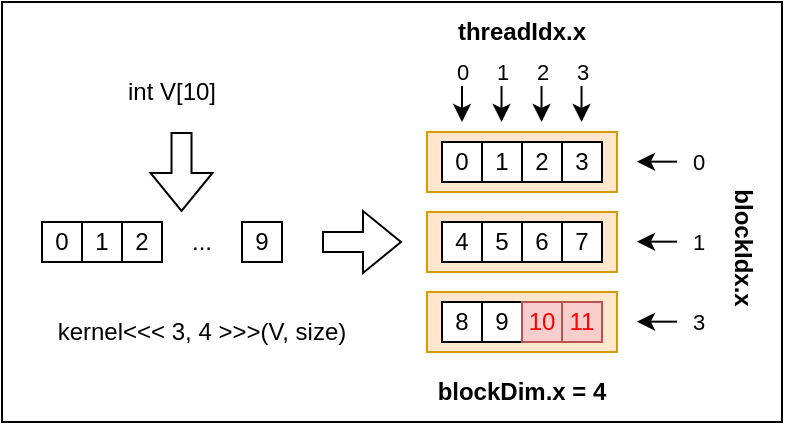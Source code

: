 <mxfile version="25.0.3">
  <diagram name="Página-1" id="SIykKE1Fh7aTZ4_XiMM0">
    <mxGraphModel dx="454" dy="239" grid="1" gridSize="10" guides="1" tooltips="1" connect="1" arrows="1" fold="1" page="1" pageScale="1" pageWidth="827" pageHeight="1169" math="0" shadow="0">
      <root>
        <mxCell id="0" />
        <mxCell id="1" parent="0" />
        <mxCell id="cXU6knzJcwi1kbU_-dbl-7" value="" style="rounded=0;whiteSpace=wrap;html=1;" vertex="1" parent="1">
          <mxGeometry x="340" y="130" width="390" height="210" as="geometry" />
        </mxCell>
        <mxCell id="cXU6knzJcwi1kbU_-dbl-6" value="" style="rounded=0;whiteSpace=wrap;html=1;fillColor=#ffe6cc;strokeColor=#d79b00;" vertex="1" parent="1">
          <mxGeometry x="552.5" y="195" width="95" height="30" as="geometry" />
        </mxCell>
        <mxCell id="cXU6knzJcwi1kbU_-dbl-5" value="" style="rounded=0;whiteSpace=wrap;html=1;fillColor=#ffe6cc;strokeColor=#d79b00;" vertex="1" parent="1">
          <mxGeometry x="552.5" y="235" width="95" height="30" as="geometry" />
        </mxCell>
        <mxCell id="cXU6knzJcwi1kbU_-dbl-2" value="" style="rounded=0;whiteSpace=wrap;html=1;fillColor=#ffe6cc;strokeColor=#d79b00;" vertex="1" parent="1">
          <mxGeometry x="552.5" y="275" width="95" height="30" as="geometry" />
        </mxCell>
        <mxCell id="3z10-94b0IdoFIeB1cZ--64" value="1" style="rounded=0;whiteSpace=wrap;html=1;" parent="1" vertex="1">
          <mxGeometry x="380" y="240" width="20" height="20" as="geometry" />
        </mxCell>
        <mxCell id="3z10-94b0IdoFIeB1cZ--65" value="0" style="rounded=0;whiteSpace=wrap;html=1;" parent="1" vertex="1">
          <mxGeometry x="360" y="240" width="20" height="20" as="geometry" />
        </mxCell>
        <mxCell id="3z10-94b0IdoFIeB1cZ--66" value="2" style="rounded=0;whiteSpace=wrap;html=1;" parent="1" vertex="1">
          <mxGeometry x="400" y="240" width="20" height="20" as="geometry" />
        </mxCell>
        <mxCell id="3z10-94b0IdoFIeB1cZ--67" value="..." style="text;html=1;align=center;verticalAlign=middle;whiteSpace=wrap;rounded=0;" parent="1" vertex="1">
          <mxGeometry x="420" y="240" width="40" height="20" as="geometry" />
        </mxCell>
        <mxCell id="3z10-94b0IdoFIeB1cZ--68" value="9" style="rounded=0;whiteSpace=wrap;html=1;" parent="1" vertex="1">
          <mxGeometry x="460" y="240" width="20" height="20" as="geometry" />
        </mxCell>
        <mxCell id="3z10-94b0IdoFIeB1cZ--79" value="" style="shape=flexArrow;endArrow=classic;html=1;rounded=0;" parent="1" edge="1">
          <mxGeometry width="50" height="50" relative="1" as="geometry">
            <mxPoint x="500" y="250" as="sourcePoint" />
            <mxPoint x="540" y="250" as="targetPoint" />
          </mxGeometry>
        </mxCell>
        <mxCell id="3z10-94b0IdoFIeB1cZ--80" value="1" style="rounded=0;whiteSpace=wrap;html=1;" parent="1" vertex="1">
          <mxGeometry x="580" y="200" width="20" height="20" as="geometry" />
        </mxCell>
        <mxCell id="3z10-94b0IdoFIeB1cZ--81" value="0" style="rounded=0;whiteSpace=wrap;html=1;" parent="1" vertex="1">
          <mxGeometry x="560" y="200" width="20" height="20" as="geometry" />
        </mxCell>
        <mxCell id="3z10-94b0IdoFIeB1cZ--82" value="2" style="rounded=0;whiteSpace=wrap;html=1;" parent="1" vertex="1">
          <mxGeometry x="600" y="200" width="20" height="20" as="geometry" />
        </mxCell>
        <mxCell id="3z10-94b0IdoFIeB1cZ--83" value="3" style="rounded=0;whiteSpace=wrap;html=1;" parent="1" vertex="1">
          <mxGeometry x="620" y="200" width="20" height="20" as="geometry" />
        </mxCell>
        <mxCell id="3z10-94b0IdoFIeB1cZ--85" value="5" style="rounded=0;whiteSpace=wrap;html=1;" parent="1" vertex="1">
          <mxGeometry x="580" y="240" width="20" height="20" as="geometry" />
        </mxCell>
        <mxCell id="3z10-94b0IdoFIeB1cZ--86" value="4" style="rounded=0;whiteSpace=wrap;html=1;" parent="1" vertex="1">
          <mxGeometry x="560" y="240" width="20" height="20" as="geometry" />
        </mxCell>
        <mxCell id="3z10-94b0IdoFIeB1cZ--87" value="6" style="rounded=0;whiteSpace=wrap;html=1;" parent="1" vertex="1">
          <mxGeometry x="600" y="240" width="20" height="20" as="geometry" />
        </mxCell>
        <mxCell id="3z10-94b0IdoFIeB1cZ--88" value="7" style="rounded=0;whiteSpace=wrap;html=1;" parent="1" vertex="1">
          <mxGeometry x="620" y="240" width="20" height="20" as="geometry" />
        </mxCell>
        <mxCell id="3z10-94b0IdoFIeB1cZ--89" value="9" style="rounded=0;whiteSpace=wrap;html=1;" parent="1" vertex="1">
          <mxGeometry x="580" y="280" width="20" height="20" as="geometry" />
        </mxCell>
        <mxCell id="3z10-94b0IdoFIeB1cZ--90" value="8" style="rounded=0;whiteSpace=wrap;html=1;" parent="1" vertex="1">
          <mxGeometry x="560" y="280" width="20" height="20" as="geometry" />
        </mxCell>
        <mxCell id="3z10-94b0IdoFIeB1cZ--91" value="&lt;font color=&quot;#ff0000&quot;&gt;10&lt;/font&gt;" style="rounded=0;whiteSpace=wrap;html=1;fillColor=#f8cecc;strokeColor=#b85450;" parent="1" vertex="1">
          <mxGeometry x="600" y="280" width="20" height="20" as="geometry" />
        </mxCell>
        <mxCell id="3z10-94b0IdoFIeB1cZ--92" value="11" style="rounded=0;whiteSpace=wrap;html=1;fillColor=#f8cecc;strokeColor=#b85450;fontColor=#ff0000;" parent="1" vertex="1">
          <mxGeometry x="620" y="280" width="20" height="20" as="geometry" />
        </mxCell>
        <mxCell id="3z10-94b0IdoFIeB1cZ--94" value="&lt;b&gt;threadIdx.x&lt;/b&gt;" style="text;html=1;align=center;verticalAlign=middle;whiteSpace=wrap;rounded=0;" parent="1" vertex="1">
          <mxGeometry x="560" y="130" width="80" height="30" as="geometry" />
        </mxCell>
        <mxCell id="3z10-94b0IdoFIeB1cZ--96" value="" style="endArrow=classic;html=1;rounded=0;" parent="1" edge="1">
          <mxGeometry width="50" height="50" relative="1" as="geometry">
            <mxPoint x="570" y="170" as="sourcePoint" />
            <mxPoint x="570" y="190" as="targetPoint" />
          </mxGeometry>
        </mxCell>
        <mxCell id="3z10-94b0IdoFIeB1cZ--97" value="0" style="edgeLabel;html=1;align=center;verticalAlign=middle;resizable=0;points=[];" parent="3z10-94b0IdoFIeB1cZ--96" vertex="1" connectable="0">
          <mxGeometry x="-0.533" y="1" relative="1" as="geometry">
            <mxPoint x="-1" y="-10" as="offset" />
          </mxGeometry>
        </mxCell>
        <mxCell id="3z10-94b0IdoFIeB1cZ--98" value="" style="endArrow=classic;html=1;rounded=0;" parent="1" edge="1">
          <mxGeometry width="50" height="50" relative="1" as="geometry">
            <mxPoint x="589.76" y="170" as="sourcePoint" />
            <mxPoint x="589.76" y="190" as="targetPoint" />
          </mxGeometry>
        </mxCell>
        <mxCell id="3z10-94b0IdoFIeB1cZ--99" value="1" style="edgeLabel;html=1;align=center;verticalAlign=middle;resizable=0;points=[];" parent="3z10-94b0IdoFIeB1cZ--98" vertex="1" connectable="0">
          <mxGeometry x="-0.533" y="1" relative="1" as="geometry">
            <mxPoint x="-1" y="-10" as="offset" />
          </mxGeometry>
        </mxCell>
        <mxCell id="3z10-94b0IdoFIeB1cZ--102" value="" style="endArrow=classic;html=1;rounded=0;" parent="1" edge="1">
          <mxGeometry width="50" height="50" relative="1" as="geometry">
            <mxPoint x="609.76" y="170" as="sourcePoint" />
            <mxPoint x="609.76" y="190" as="targetPoint" />
          </mxGeometry>
        </mxCell>
        <mxCell id="3z10-94b0IdoFIeB1cZ--103" value="2" style="edgeLabel;html=1;align=center;verticalAlign=middle;resizable=0;points=[];" parent="3z10-94b0IdoFIeB1cZ--102" vertex="1" connectable="0">
          <mxGeometry x="-0.533" y="1" relative="1" as="geometry">
            <mxPoint x="-1" y="-10" as="offset" />
          </mxGeometry>
        </mxCell>
        <mxCell id="3z10-94b0IdoFIeB1cZ--104" value="" style="endArrow=classic;html=1;rounded=0;" parent="1" edge="1">
          <mxGeometry width="50" height="50" relative="1" as="geometry">
            <mxPoint x="629.76" y="170" as="sourcePoint" />
            <mxPoint x="629.76" y="190" as="targetPoint" />
          </mxGeometry>
        </mxCell>
        <mxCell id="3z10-94b0IdoFIeB1cZ--105" value="3" style="edgeLabel;html=1;align=center;verticalAlign=middle;resizable=0;points=[];" parent="3z10-94b0IdoFIeB1cZ--104" vertex="1" connectable="0">
          <mxGeometry x="-0.533" y="1" relative="1" as="geometry">
            <mxPoint x="-1" y="-10" as="offset" />
          </mxGeometry>
        </mxCell>
        <mxCell id="3z10-94b0IdoFIeB1cZ--106" value="&lt;div align=&quot;center&quot;&gt;&lt;b&gt;blockIdx.x&lt;/b&gt;&lt;/div&gt;" style="text;whiteSpace=wrap;html=1;align=center;rotation=90;" parent="1" vertex="1">
          <mxGeometry x="657.5" y="237.5" width="105" height="30" as="geometry" />
        </mxCell>
        <mxCell id="3z10-94b0IdoFIeB1cZ--110" value="" style="endArrow=classic;html=1;rounded=0;" parent="1" edge="1">
          <mxGeometry width="50" height="50" relative="1" as="geometry">
            <mxPoint x="677.5" y="249.83" as="sourcePoint" />
            <mxPoint x="657.5" y="249.83" as="targetPoint" />
          </mxGeometry>
        </mxCell>
        <mxCell id="3z10-94b0IdoFIeB1cZ--111" value="1" style="edgeLabel;html=1;align=center;verticalAlign=middle;resizable=0;points=[];" parent="3z10-94b0IdoFIeB1cZ--110" vertex="1" connectable="0">
          <mxGeometry x="-0.533" y="1" relative="1" as="geometry">
            <mxPoint x="15" y="-1" as="offset" />
          </mxGeometry>
        </mxCell>
        <mxCell id="3z10-94b0IdoFIeB1cZ--112" value="" style="endArrow=classic;html=1;rounded=0;" parent="1" edge="1">
          <mxGeometry width="50" height="50" relative="1" as="geometry">
            <mxPoint x="677.5" y="289.83" as="sourcePoint" />
            <mxPoint x="657.5" y="289.83" as="targetPoint" />
          </mxGeometry>
        </mxCell>
        <mxCell id="3z10-94b0IdoFIeB1cZ--113" value="3" style="edgeLabel;html=1;align=center;verticalAlign=middle;resizable=0;points=[];" parent="3z10-94b0IdoFIeB1cZ--112" vertex="1" connectable="0">
          <mxGeometry x="-0.533" y="1" relative="1" as="geometry">
            <mxPoint x="15" y="-1" as="offset" />
          </mxGeometry>
        </mxCell>
        <mxCell id="3z10-94b0IdoFIeB1cZ--114" value="&lt;b&gt;blockDim.x = 4&lt;br&gt;&lt;/b&gt;" style="text;html=1;align=center;verticalAlign=middle;whiteSpace=wrap;rounded=0;" parent="1" vertex="1">
          <mxGeometry x="525" y="310" width="150" height="30" as="geometry" />
        </mxCell>
        <mxCell id="3z10-94b0IdoFIeB1cZ--116" value="kernel&amp;lt;&amp;lt;&amp;lt; 3, 4 &amp;gt;&amp;gt;&amp;gt;(V, size)" style="text;html=1;align=center;verticalAlign=middle;whiteSpace=wrap;rounded=0;" parent="1" vertex="1">
          <mxGeometry x="360" y="280" width="160" height="30" as="geometry" />
        </mxCell>
        <mxCell id="3z10-94b0IdoFIeB1cZ--117" value="int V[10]" style="text;html=1;align=center;verticalAlign=middle;whiteSpace=wrap;rounded=0;" parent="1" vertex="1">
          <mxGeometry x="380" y="160" width="90" height="30" as="geometry" />
        </mxCell>
        <mxCell id="3z10-94b0IdoFIeB1cZ--118" value="" style="shape=flexArrow;endArrow=classic;html=1;rounded=0;" parent="1" edge="1">
          <mxGeometry width="50" height="50" relative="1" as="geometry">
            <mxPoint x="429.76" y="195" as="sourcePoint" />
            <mxPoint x="429.76" y="235" as="targetPoint" />
          </mxGeometry>
        </mxCell>
        <mxCell id="cXU6knzJcwi1kbU_-dbl-10" value="" style="endArrow=classic;html=1;rounded=0;" edge="1" parent="1">
          <mxGeometry width="50" height="50" relative="1" as="geometry">
            <mxPoint x="677.5" y="209.83" as="sourcePoint" />
            <mxPoint x="657.5" y="209.83" as="targetPoint" />
          </mxGeometry>
        </mxCell>
        <mxCell id="cXU6knzJcwi1kbU_-dbl-11" value="0" style="edgeLabel;html=1;align=center;verticalAlign=middle;resizable=0;points=[];" vertex="1" connectable="0" parent="cXU6knzJcwi1kbU_-dbl-10">
          <mxGeometry x="-0.533" y="1" relative="1" as="geometry">
            <mxPoint x="15" y="-1" as="offset" />
          </mxGeometry>
        </mxCell>
      </root>
    </mxGraphModel>
  </diagram>
</mxfile>
